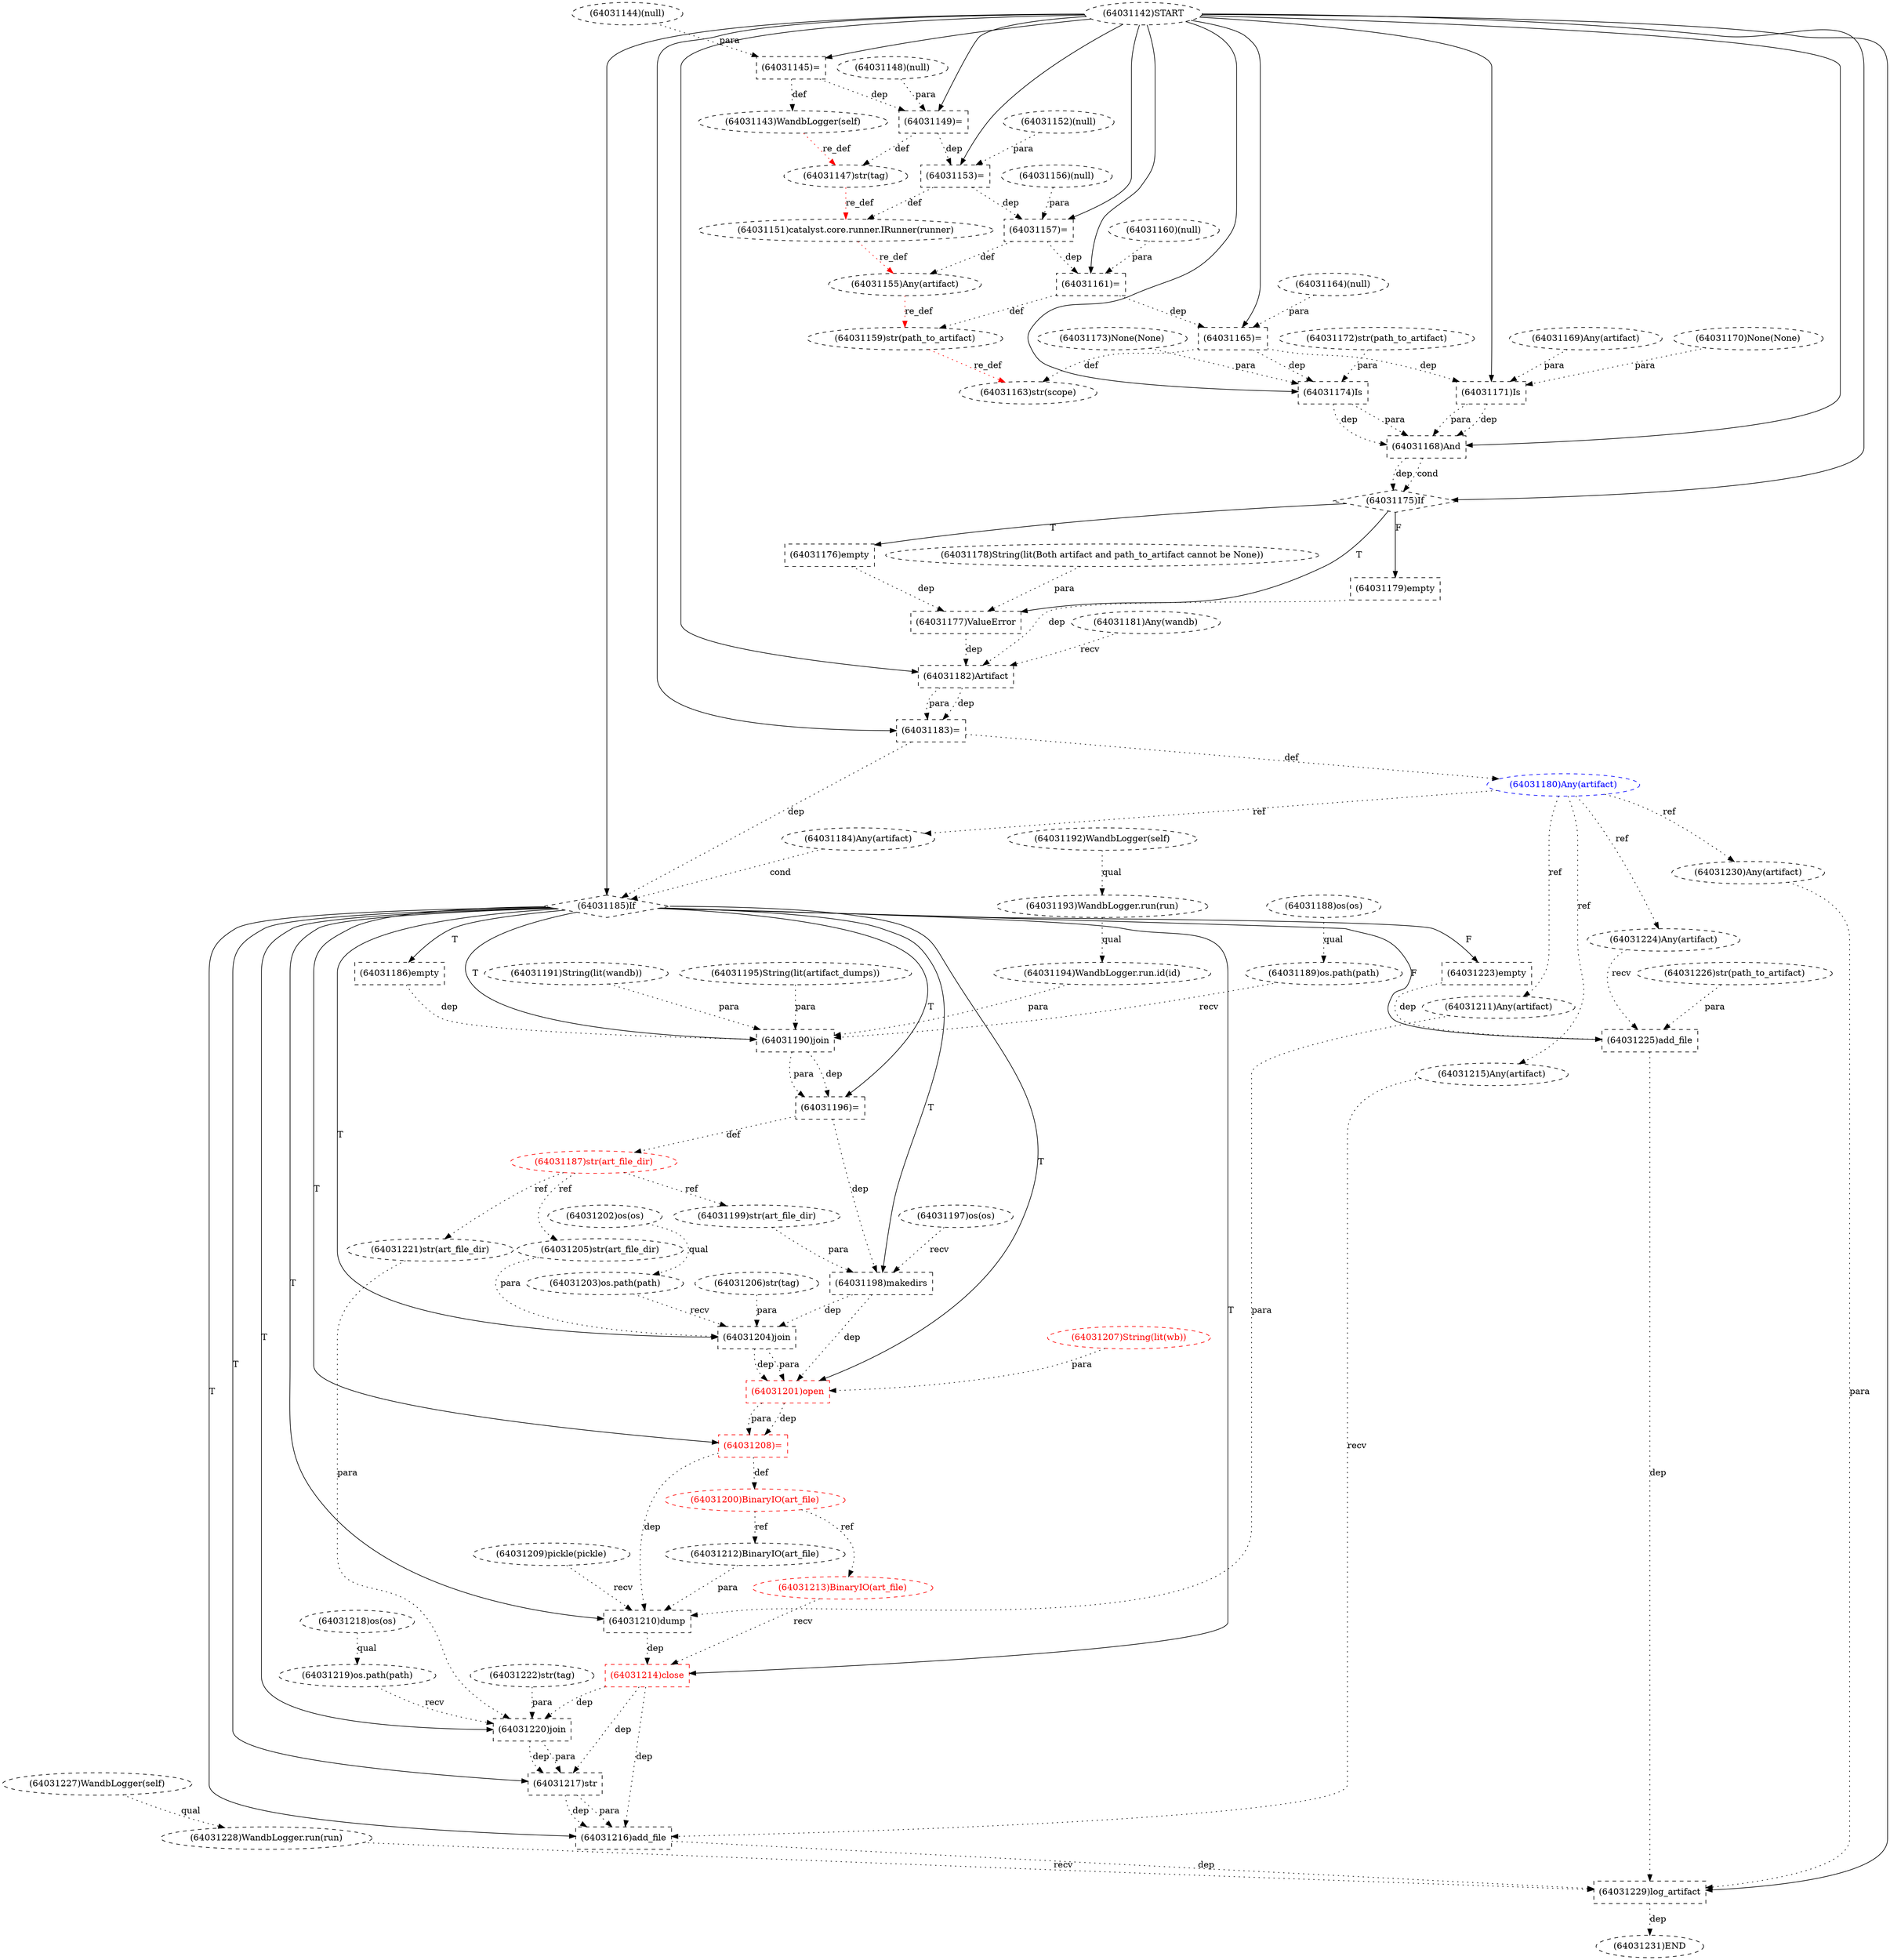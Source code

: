 digraph G {
1 [label="(64031179)empty" shape=box style=dashed]
2 [label="(64031228)WandbLogger.run(run)" shape=ellipse style=dashed]
3 [label="(64031144)(null)" shape=ellipse style=dashed]
4 [label="(64031180)Any(artifact)" shape=ellipse style=dashed color=blue fontcolor=blue]
5 [label="(64031156)(null)" shape=ellipse style=dashed]
6 [label="(64031157)=" shape=box style=dashed]
7 [label="(64031217)str" shape=box style=dashed]
8 [label="(64031199)str(art_file_dir)" shape=ellipse style=dashed]
9 [label="(64031147)str(tag)" shape=ellipse style=dashed]
10 [label="(64031143)WandbLogger(self)" shape=ellipse style=dashed]
11 [label="(64031176)empty" shape=box style=dashed]
12 [label="(64031218)os(os)" shape=ellipse style=dashed]
13 [label="(64031213)BinaryIO(art_file)" shape=ellipse style=dashed color=red fontcolor=red]
14 [label="(64031226)str(path_to_artifact)" shape=ellipse style=dashed]
15 [label="(64031207)String(lit(wb))" shape=ellipse style=dashed color=red fontcolor=red]
16 [label="(64031203)os.path(path)" shape=ellipse style=dashed]
17 [label="(64031219)os.path(path)" shape=ellipse style=dashed]
18 [label="(64031172)str(path_to_artifact)" shape=ellipse style=dashed]
19 [label="(64031168)And" shape=box style=dashed]
20 [label="(64031183)=" shape=box style=dashed]
21 [label="(64031205)str(art_file_dir)" shape=ellipse style=dashed]
22 [label="(64031189)os.path(path)" shape=ellipse style=dashed]
23 [label="(64031152)(null)" shape=ellipse style=dashed]
24 [label="(64031186)empty" shape=box style=dashed]
25 [label="(64031206)str(tag)" shape=ellipse style=dashed]
26 [label="(64031230)Any(artifact)" shape=ellipse style=dashed]
27 [label="(64031200)BinaryIO(art_file)" shape=ellipse style=dashed color=red fontcolor=red]
28 [label="(64031182)Artifact" shape=box style=dashed]
29 [label="(64031193)WandbLogger.run(run)" shape=ellipse style=dashed]
30 [label="(64031177)ValueError" shape=box style=dashed]
31 [label="(64031208)=" shape=box style=dashed color=red fontcolor=red]
32 [label="(64031175)If" shape=diamond style=dashed]
33 [label="(64031204)join" shape=box style=dashed]
34 [label="(64031153)=" shape=box style=dashed]
35 [label="(64031160)(null)" shape=ellipse style=dashed]
36 [label="(64031192)WandbLogger(self)" shape=ellipse style=dashed]
37 [label="(64031227)WandbLogger(self)" shape=ellipse style=dashed]
38 [label="(64031164)(null)" shape=ellipse style=dashed]
39 [label="(64031201)open" shape=box style=dashed color=red fontcolor=red]
40 [label="(64031159)str(path_to_artifact)" shape=ellipse style=dashed]
41 [label="(64031174)Is" shape=box style=dashed]
42 [label="(64031216)add_file" shape=box style=dashed]
43 [label="(64031221)str(art_file_dir)" shape=ellipse style=dashed]
44 [label="(64031215)Any(artifact)" shape=ellipse style=dashed]
45 [label="(64031169)Any(artifact)" shape=ellipse style=dashed]
46 [label="(64031191)String(lit(wandb))" shape=ellipse style=dashed]
47 [label="(64031231)END" style=dashed]
48 [label="(64031155)Any(artifact)" shape=ellipse style=dashed]
49 [label="(64031163)str(scope)" shape=ellipse style=dashed]
50 [label="(64031229)log_artifact" shape=box style=dashed]
51 [label="(64031181)Any(wandb)" shape=ellipse style=dashed]
52 [label="(64031214)close" shape=box style=dashed color=red fontcolor=red]
53 [label="(64031220)join" shape=box style=dashed]
54 [label="(64031185)If" shape=diamond style=dashed]
55 [label="(64031190)join" shape=box style=dashed]
56 [label="(64031194)WandbLogger.run.id(id)" shape=ellipse style=dashed]
57 [label="(64031165)=" shape=box style=dashed]
58 [label="(64031195)String(lit(artifact_dumps))" shape=ellipse style=dashed]
59 [label="(64031187)str(art_file_dir)" shape=ellipse style=dashed color=red fontcolor=red]
60 [label="(64031202)os(os)" shape=ellipse style=dashed]
61 [label="(64031212)BinaryIO(art_file)" shape=ellipse style=dashed]
62 [label="(64031178)String(lit(Both artifact and path_to_artifact cannot be None))" shape=ellipse style=dashed]
63 [label="(64031149)=" shape=box style=dashed]
64 [label="(64031151)catalyst.core.runner.IRunner(runner)" shape=ellipse style=dashed]
65 [label="(64031196)=" shape=box style=dashed]
66 [label="(64031170)None(None)" shape=ellipse style=dashed]
67 [label="(64031224)Any(artifact)" shape=ellipse style=dashed]
68 [label="(64031161)=" shape=box style=dashed]
69 [label="(64031173)None(None)" shape=ellipse style=dashed]
70 [label="(64031197)os(os)" shape=ellipse style=dashed]
71 [label="(64031184)Any(artifact)" shape=ellipse style=dashed]
72 [label="(64031225)add_file" shape=box style=dashed]
73 [label="(64031142)START" style=dashed]
74 [label="(64031222)str(tag)" shape=ellipse style=dashed]
75 [label="(64031145)=" shape=box style=dashed]
76 [label="(64031148)(null)" shape=ellipse style=dashed]
77 [label="(64031211)Any(artifact)" shape=ellipse style=dashed]
78 [label="(64031223)empty" shape=box style=dashed]
79 [label="(64031198)makedirs" shape=box style=dashed]
80 [label="(64031209)pickle(pickle)" shape=ellipse style=dashed]
81 [label="(64031210)dump" shape=box style=dashed]
82 [label="(64031188)os(os)" shape=ellipse style=dashed]
83 [label="(64031171)Is" shape=box style=dashed]
32 -> 1 [label="F"];
37 -> 2 [label="qual" style=dotted];
20 -> 4 [label="def" style=dotted];
73 -> 6 [label="" style=solid];
5 -> 6 [label="para" style=dotted];
34 -> 6 [label="dep" style=dotted];
54 -> 7 [label="T"];
53 -> 7 [label="dep" style=dotted];
53 -> 7 [label="para" style=dotted];
52 -> 7 [label="dep" style=dotted];
59 -> 8 [label="ref" style=dotted];
63 -> 9 [label="def" style=dotted];
10 -> 9 [label="re_def" style=dotted color=red];
75 -> 10 [label="def" style=dotted];
32 -> 11 [label="T"];
27 -> 13 [label="ref" style=dotted];
60 -> 16 [label="qual" style=dotted];
12 -> 17 [label="qual" style=dotted];
73 -> 19 [label="" style=solid];
83 -> 19 [label="dep" style=dotted];
83 -> 19 [label="para" style=dotted];
41 -> 19 [label="dep" style=dotted];
41 -> 19 [label="para" style=dotted];
73 -> 20 [label="" style=solid];
28 -> 20 [label="dep" style=dotted];
28 -> 20 [label="para" style=dotted];
59 -> 21 [label="ref" style=dotted];
82 -> 22 [label="qual" style=dotted];
54 -> 24 [label="T"];
4 -> 26 [label="ref" style=dotted];
31 -> 27 [label="def" style=dotted];
73 -> 28 [label="" style=solid];
51 -> 28 [label="recv" style=dotted];
30 -> 28 [label="dep" style=dotted];
1 -> 28 [label="dep" style=dotted];
36 -> 29 [label="qual" style=dotted];
32 -> 30 [label="T"];
62 -> 30 [label="para" style=dotted];
11 -> 30 [label="dep" style=dotted];
54 -> 31 [label="T"];
39 -> 31 [label="dep" style=dotted];
39 -> 31 [label="para" style=dotted];
73 -> 32 [label="" style=solid];
19 -> 32 [label="dep" style=dotted];
19 -> 32 [label="cond" style=dotted];
54 -> 33 [label="T"];
16 -> 33 [label="recv" style=dotted];
21 -> 33 [label="para" style=dotted];
25 -> 33 [label="para" style=dotted];
79 -> 33 [label="dep" style=dotted];
73 -> 34 [label="" style=solid];
23 -> 34 [label="para" style=dotted];
63 -> 34 [label="dep" style=dotted];
54 -> 39 [label="T"];
33 -> 39 [label="dep" style=dotted];
33 -> 39 [label="para" style=dotted];
15 -> 39 [label="para" style=dotted];
79 -> 39 [label="dep" style=dotted];
68 -> 40 [label="def" style=dotted];
48 -> 40 [label="re_def" style=dotted color=red];
73 -> 41 [label="" style=solid];
18 -> 41 [label="para" style=dotted];
69 -> 41 [label="para" style=dotted];
57 -> 41 [label="dep" style=dotted];
54 -> 42 [label="T"];
44 -> 42 [label="recv" style=dotted];
7 -> 42 [label="dep" style=dotted];
7 -> 42 [label="para" style=dotted];
52 -> 42 [label="dep" style=dotted];
59 -> 43 [label="ref" style=dotted];
4 -> 44 [label="ref" style=dotted];
50 -> 47 [label="dep" style=dotted];
6 -> 48 [label="def" style=dotted];
64 -> 48 [label="re_def" style=dotted color=red];
57 -> 49 [label="def" style=dotted];
40 -> 49 [label="re_def" style=dotted color=red];
73 -> 50 [label="" style=solid];
2 -> 50 [label="recv" style=dotted];
26 -> 50 [label="para" style=dotted];
72 -> 50 [label="dep" style=dotted];
42 -> 50 [label="dep" style=dotted];
54 -> 52 [label="T"];
13 -> 52 [label="recv" style=dotted];
81 -> 52 [label="dep" style=dotted];
54 -> 53 [label="T"];
17 -> 53 [label="recv" style=dotted];
43 -> 53 [label="para" style=dotted];
74 -> 53 [label="para" style=dotted];
52 -> 53 [label="dep" style=dotted];
73 -> 54 [label="" style=solid];
71 -> 54 [label="cond" style=dotted];
20 -> 54 [label="dep" style=dotted];
54 -> 55 [label="T"];
22 -> 55 [label="recv" style=dotted];
46 -> 55 [label="para" style=dotted];
56 -> 55 [label="para" style=dotted];
58 -> 55 [label="para" style=dotted];
24 -> 55 [label="dep" style=dotted];
29 -> 56 [label="qual" style=dotted];
73 -> 57 [label="" style=solid];
38 -> 57 [label="para" style=dotted];
68 -> 57 [label="dep" style=dotted];
65 -> 59 [label="def" style=dotted];
27 -> 61 [label="ref" style=dotted];
73 -> 63 [label="" style=solid];
76 -> 63 [label="para" style=dotted];
75 -> 63 [label="dep" style=dotted];
34 -> 64 [label="def" style=dotted];
9 -> 64 [label="re_def" style=dotted color=red];
54 -> 65 [label="T"];
55 -> 65 [label="dep" style=dotted];
55 -> 65 [label="para" style=dotted];
4 -> 67 [label="ref" style=dotted];
73 -> 68 [label="" style=solid];
35 -> 68 [label="para" style=dotted];
6 -> 68 [label="dep" style=dotted];
4 -> 71 [label="ref" style=dotted];
54 -> 72 [label="F"];
67 -> 72 [label="recv" style=dotted];
14 -> 72 [label="para" style=dotted];
78 -> 72 [label="dep" style=dotted];
73 -> 75 [label="" style=solid];
3 -> 75 [label="para" style=dotted];
4 -> 77 [label="ref" style=dotted];
54 -> 78 [label="F"];
54 -> 79 [label="T"];
70 -> 79 [label="recv" style=dotted];
8 -> 79 [label="para" style=dotted];
65 -> 79 [label="dep" style=dotted];
54 -> 81 [label="T"];
80 -> 81 [label="recv" style=dotted];
77 -> 81 [label="para" style=dotted];
61 -> 81 [label="para" style=dotted];
31 -> 81 [label="dep" style=dotted];
73 -> 83 [label="" style=solid];
45 -> 83 [label="para" style=dotted];
66 -> 83 [label="para" style=dotted];
57 -> 83 [label="dep" style=dotted];
}
